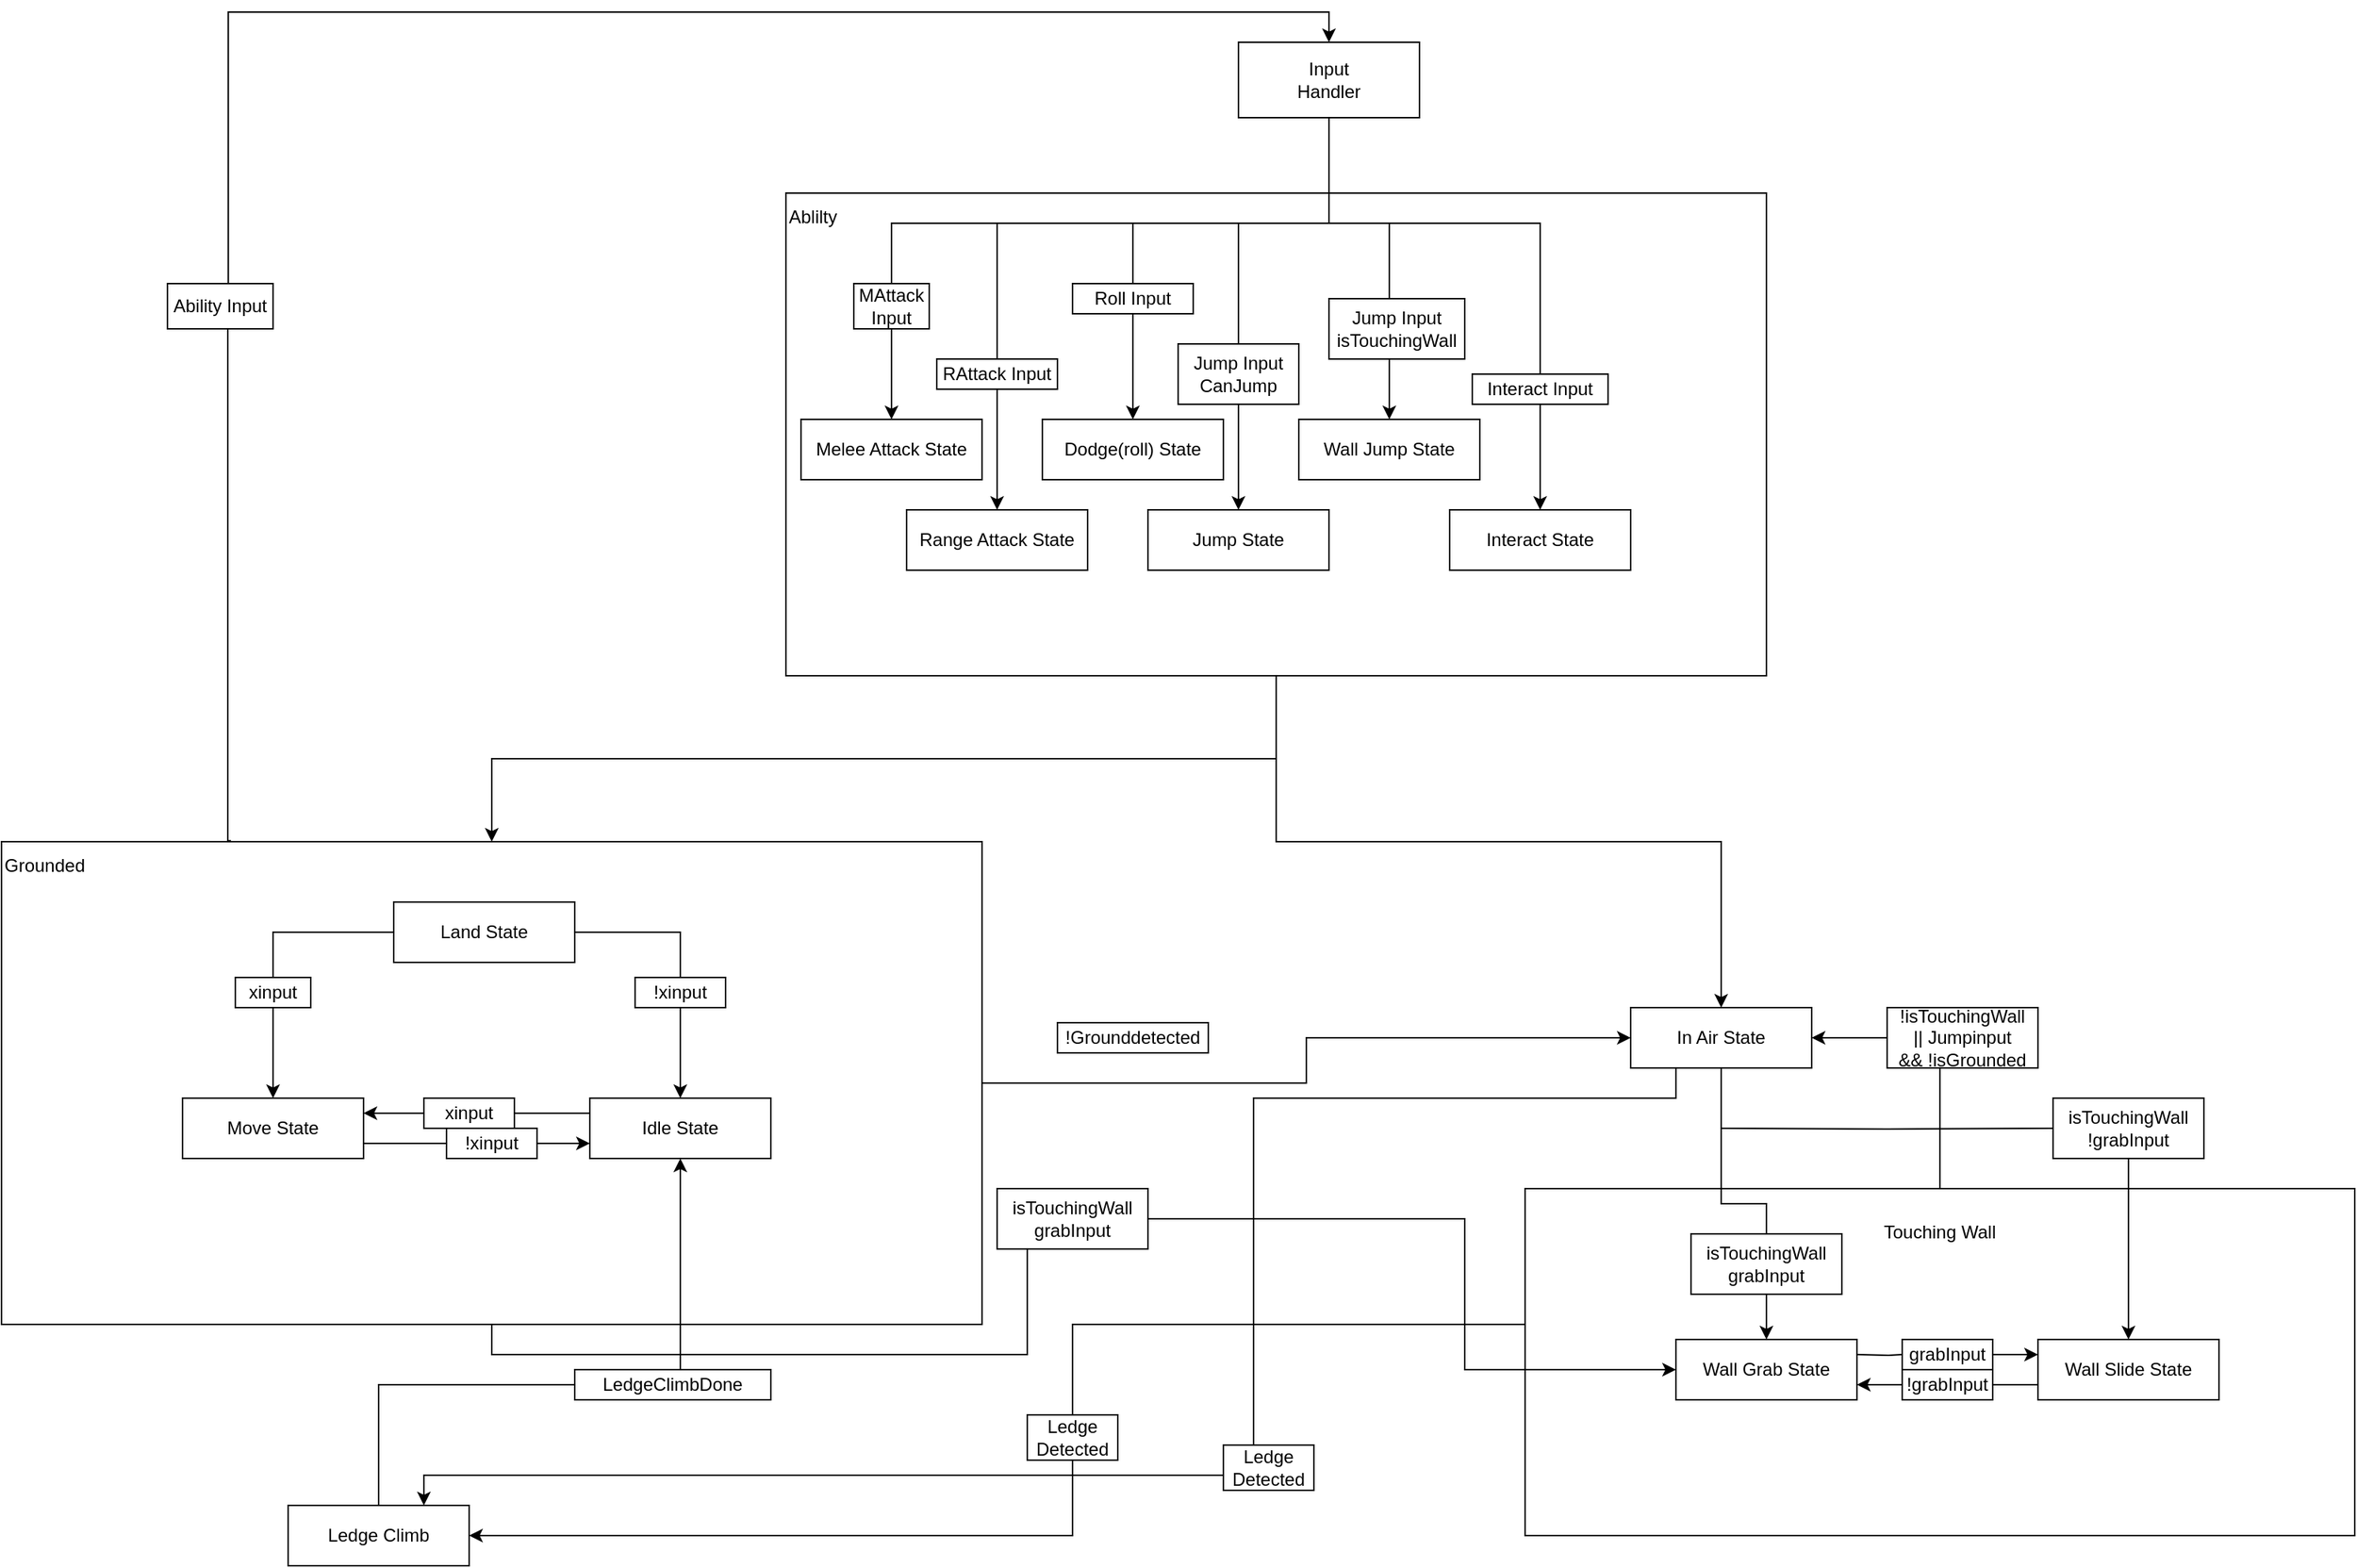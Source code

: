 <mxfile version="16.6.6" type="github">
  <diagram id="kgpKYQtTHZ0yAKxKKP6v" name="Page-1">
    <mxGraphModel dx="3060" dy="2040" grid="1" gridSize="10" guides="1" tooltips="1" connect="1" arrows="1" fold="1" page="1" pageScale="1" pageWidth="850" pageHeight="1100" math="0" shadow="0">
      <root>
        <mxCell id="0" />
        <mxCell id="1" parent="0" />
        <mxCell id="ZkCUXuL7nQXjn9q8b8uW-62" style="edgeStyle=orthogonalEdgeStyle;rounded=0;orthogonalLoop=1;jettySize=auto;html=0;entryX=1;entryY=0.5;entryDx=0;entryDy=0;" edge="1" parent="1" source="ZkCUXuL7nQXjn9q8b8uW-47" target="ZkCUXuL7nQXjn9q8b8uW-50">
          <mxGeometry relative="1" as="geometry">
            <Array as="points">
              <mxPoint x="560" y="910" />
              <mxPoint x="560" y="1050" />
            </Array>
          </mxGeometry>
        </mxCell>
        <mxCell id="ZkCUXuL7nQXjn9q8b8uW-77" style="edgeStyle=orthogonalEdgeStyle;rounded=0;orthogonalLoop=1;jettySize=auto;html=0;entryX=1;entryY=0.5;entryDx=0;entryDy=0;" edge="1" parent="1" source="ZkCUXuL7nQXjn9q8b8uW-47" target="ZkCUXuL7nQXjn9q8b8uW-28">
          <mxGeometry relative="1" as="geometry" />
        </mxCell>
        <mxCell id="ZkCUXuL7nQXjn9q8b8uW-47" value="Touching Wall&lt;br&gt;&lt;br&gt;&lt;br&gt;&lt;br&gt;&lt;br&gt;&lt;br&gt;&lt;br&gt;&lt;br&gt;&lt;br&gt;&lt;br&gt;&lt;br&gt;&lt;br&gt;&lt;br&gt;" style="rounded=0;whiteSpace=wrap;html=1;" vertex="1" parent="1">
          <mxGeometry x="860" y="820" width="550" height="230" as="geometry" />
        </mxCell>
        <mxCell id="ZkCUXuL7nQXjn9q8b8uW-29" style="edgeStyle=orthogonalEdgeStyle;rounded=0;orthogonalLoop=1;jettySize=auto;html=0;entryX=0.5;entryY=0;entryDx=0;entryDy=0;" edge="1" parent="1" source="ZkCUXuL7nQXjn9q8b8uW-2" target="ZkCUXuL7nQXjn9q8b8uW-28">
          <mxGeometry relative="1" as="geometry" />
        </mxCell>
        <mxCell id="ZkCUXuL7nQXjn9q8b8uW-30" style="edgeStyle=orthogonalEdgeStyle;rounded=0;orthogonalLoop=1;jettySize=auto;html=0;" edge="1" parent="1" source="ZkCUXuL7nQXjn9q8b8uW-2" target="ZkCUXuL7nQXjn9q8b8uW-24">
          <mxGeometry relative="1" as="geometry">
            <mxPoint x="440" y="550" as="targetPoint" />
          </mxGeometry>
        </mxCell>
        <mxCell id="ZkCUXuL7nQXjn9q8b8uW-2" value="&lt;div&gt;&lt;span&gt;Ablilty&lt;/span&gt;&lt;/div&gt;&lt;br&gt;&lt;br&gt;&lt;br&gt;&lt;br&gt;&lt;br&gt;&lt;br&gt;&lt;br&gt;&lt;br&gt;&lt;div&gt;&lt;br&gt;&lt;/div&gt;&lt;div&gt;&lt;br&gt;&lt;/div&gt;&lt;div&gt;&lt;br&gt;&lt;/div&gt;&lt;div&gt;&lt;br&gt;&lt;/div&gt;&lt;div&gt;&lt;br&gt;&lt;/div&gt;&lt;div&gt;&lt;br&gt;&lt;/div&gt;&lt;div&gt;&lt;br&gt;&lt;/div&gt;&lt;div&gt;&lt;br&gt;&lt;/div&gt;&lt;div&gt;&lt;br&gt;&lt;/div&gt;&lt;div&gt;&lt;br&gt;&lt;/div&gt;&lt;div&gt;&lt;br&gt;&lt;/div&gt;&lt;div&gt;&lt;br&gt;&lt;/div&gt;" style="rounded=0;whiteSpace=wrap;html=1;align=left;" vertex="1" parent="1">
          <mxGeometry x="370" y="160" width="650" height="320" as="geometry" />
        </mxCell>
        <mxCell id="ZkCUXuL7nQXjn9q8b8uW-9" value="" style="edgeStyle=orthogonalEdgeStyle;rounded=0;orthogonalLoop=1;jettySize=auto;entryX=0.5;entryY=0;entryDx=0;entryDy=0;align=right;labelPosition=left;verticalLabelPosition=top;verticalAlign=bottom;textDirection=ltr;" edge="1" parent="1" source="ZkCUXuL7nQXjn9q8b8uW-1" target="ZkCUXuL7nQXjn9q8b8uW-3">
          <mxGeometry relative="1" as="geometry">
            <Array as="points">
              <mxPoint x="730" y="180" />
              <mxPoint x="440" y="180" />
            </Array>
          </mxGeometry>
        </mxCell>
        <mxCell id="ZkCUXuL7nQXjn9q8b8uW-10" style="edgeStyle=orthogonalEdgeStyle;rounded=0;orthogonalLoop=1;jettySize=auto;html=1;exitX=0.5;exitY=1;exitDx=0;exitDy=0;entryX=0.5;entryY=0;entryDx=0;entryDy=0;" edge="1" parent="1" source="ZkCUXuL7nQXjn9q8b8uW-1" target="ZkCUXuL7nQXjn9q8b8uW-5">
          <mxGeometry relative="1" as="geometry">
            <Array as="points">
              <mxPoint x="730" y="180" />
              <mxPoint x="600" y="180" />
            </Array>
          </mxGeometry>
        </mxCell>
        <mxCell id="ZkCUXuL7nQXjn9q8b8uW-11" style="edgeStyle=orthogonalEdgeStyle;rounded=0;orthogonalLoop=1;jettySize=auto;html=1;" edge="1" parent="1" source="ZkCUXuL7nQXjn9q8b8uW-1" target="ZkCUXuL7nQXjn9q8b8uW-7">
          <mxGeometry relative="1" as="geometry">
            <Array as="points">
              <mxPoint x="730" y="180" />
              <mxPoint x="770" y="180" />
            </Array>
          </mxGeometry>
        </mxCell>
        <mxCell id="ZkCUXuL7nQXjn9q8b8uW-12" style="edgeStyle=orthogonalEdgeStyle;rounded=0;orthogonalLoop=1;jettySize=auto;html=1;entryX=0.5;entryY=0;entryDx=0;entryDy=0;" edge="1" parent="1" source="ZkCUXuL7nQXjn9q8b8uW-1" target="ZkCUXuL7nQXjn9q8b8uW-8">
          <mxGeometry relative="1" as="geometry">
            <Array as="points">
              <mxPoint x="730" y="180" />
              <mxPoint x="870" y="180" />
            </Array>
          </mxGeometry>
        </mxCell>
        <mxCell id="ZkCUXuL7nQXjn9q8b8uW-13" style="edgeStyle=orthogonalEdgeStyle;rounded=0;orthogonalLoop=1;jettySize=auto;html=1;" edge="1" parent="1" source="ZkCUXuL7nQXjn9q8b8uW-1" target="ZkCUXuL7nQXjn9q8b8uW-6">
          <mxGeometry relative="1" as="geometry">
            <Array as="points">
              <mxPoint x="730" y="180" />
              <mxPoint x="670" y="180" />
            </Array>
          </mxGeometry>
        </mxCell>
        <mxCell id="ZkCUXuL7nQXjn9q8b8uW-14" style="edgeStyle=orthogonalEdgeStyle;rounded=0;orthogonalLoop=1;jettySize=auto;html=1;" edge="1" parent="1" source="ZkCUXuL7nQXjn9q8b8uW-1" target="ZkCUXuL7nQXjn9q8b8uW-4">
          <mxGeometry relative="1" as="geometry">
            <Array as="points">
              <mxPoint x="730" y="180" />
              <mxPoint x="510" y="180" />
            </Array>
          </mxGeometry>
        </mxCell>
        <mxCell id="ZkCUXuL7nQXjn9q8b8uW-1" value="Input&lt;br&gt;Handler" style="rounded=0;whiteSpace=wrap;html=1;" vertex="1" parent="1">
          <mxGeometry x="670" y="60" width="120" height="50" as="geometry" />
        </mxCell>
        <mxCell id="ZkCUXuL7nQXjn9q8b8uW-3" value="Melee Attack State" style="rounded=0;whiteSpace=wrap;html=1;" vertex="1" parent="1">
          <mxGeometry x="380" y="310" width="120" height="40" as="geometry" />
        </mxCell>
        <mxCell id="ZkCUXuL7nQXjn9q8b8uW-4" value="Range Attack State" style="rounded=0;whiteSpace=wrap;html=1;" vertex="1" parent="1">
          <mxGeometry x="450" y="370" width="120" height="40" as="geometry" />
        </mxCell>
        <mxCell id="ZkCUXuL7nQXjn9q8b8uW-5" value="Dodge(roll) State" style="rounded=0;whiteSpace=wrap;html=1;" vertex="1" parent="1">
          <mxGeometry x="540" y="310" width="120" height="40" as="geometry" />
        </mxCell>
        <mxCell id="ZkCUXuL7nQXjn9q8b8uW-6" value="Jump State" style="rounded=0;whiteSpace=wrap;html=1;" vertex="1" parent="1">
          <mxGeometry x="610" y="370" width="120" height="40" as="geometry" />
        </mxCell>
        <mxCell id="ZkCUXuL7nQXjn9q8b8uW-7" value="Wall Jump State" style="rounded=0;whiteSpace=wrap;html=1;" vertex="1" parent="1">
          <mxGeometry x="710" y="310" width="120" height="40" as="geometry" />
        </mxCell>
        <mxCell id="ZkCUXuL7nQXjn9q8b8uW-8" value="Interact State" style="rounded=0;whiteSpace=wrap;html=1;" vertex="1" parent="1">
          <mxGeometry x="810" y="370" width="120" height="40" as="geometry" />
        </mxCell>
        <mxCell id="ZkCUXuL7nQXjn9q8b8uW-15" value="MAttack Input" style="rounded=0;whiteSpace=wrap;html=1;" vertex="1" parent="1">
          <mxGeometry x="415" y="220" width="50" height="30" as="geometry" />
        </mxCell>
        <mxCell id="ZkCUXuL7nQXjn9q8b8uW-18" value="RAttack Input" style="rounded=0;whiteSpace=wrap;html=1;" vertex="1" parent="1">
          <mxGeometry x="470" y="270" width="80" height="20" as="geometry" />
        </mxCell>
        <mxCell id="ZkCUXuL7nQXjn9q8b8uW-20" value="Roll Input" style="rounded=0;whiteSpace=wrap;html=1;" vertex="1" parent="1">
          <mxGeometry x="560" y="220" width="80" height="20" as="geometry" />
        </mxCell>
        <mxCell id="ZkCUXuL7nQXjn9q8b8uW-21" value="Jump Input&lt;br&gt;CanJump" style="rounded=0;whiteSpace=wrap;html=1;" vertex="1" parent="1">
          <mxGeometry x="630" y="260" width="80" height="40" as="geometry" />
        </mxCell>
        <mxCell id="ZkCUXuL7nQXjn9q8b8uW-22" value="Jump Input&lt;br&gt;isTouchingWall" style="rounded=0;whiteSpace=wrap;html=1;" vertex="1" parent="1">
          <mxGeometry x="730" y="230" width="90" height="40" as="geometry" />
        </mxCell>
        <mxCell id="ZkCUXuL7nQXjn9q8b8uW-23" value="Interact Input" style="rounded=0;whiteSpace=wrap;html=1;" vertex="1" parent="1">
          <mxGeometry x="825" y="280" width="90" height="20" as="geometry" />
        </mxCell>
        <mxCell id="ZkCUXuL7nQXjn9q8b8uW-31" style="edgeStyle=orthogonalEdgeStyle;rounded=0;orthogonalLoop=1;jettySize=auto;html=0;entryX=0.5;entryY=0;entryDx=0;entryDy=0;exitX=0.576;exitY=0;exitDx=0;exitDy=0;startArrow=none;exitPerimeter=0;" edge="1" parent="1" source="ZkCUXuL7nQXjn9q8b8uW-32" target="ZkCUXuL7nQXjn9q8b8uW-1">
          <mxGeometry relative="1" as="geometry">
            <Array as="points">
              <mxPoint y="40" />
              <mxPoint x="730" y="40" />
            </Array>
          </mxGeometry>
        </mxCell>
        <mxCell id="ZkCUXuL7nQXjn9q8b8uW-45" style="edgeStyle=orthogonalEdgeStyle;rounded=0;orthogonalLoop=1;jettySize=auto;html=0;entryX=0;entryY=0.5;entryDx=0;entryDy=0;" edge="1" parent="1" source="ZkCUXuL7nQXjn9q8b8uW-24" target="ZkCUXuL7nQXjn9q8b8uW-28">
          <mxGeometry relative="1" as="geometry" />
        </mxCell>
        <mxCell id="ZkCUXuL7nQXjn9q8b8uW-69" style="edgeStyle=orthogonalEdgeStyle;rounded=0;orthogonalLoop=1;jettySize=auto;html=0;entryX=0;entryY=0.5;entryDx=0;entryDy=0;exitX=0.5;exitY=1;exitDx=0;exitDy=0;" edge="1" parent="1" source="ZkCUXuL7nQXjn9q8b8uW-24" target="ZkCUXuL7nQXjn9q8b8uW-48">
          <mxGeometry relative="1" as="geometry">
            <Array as="points">
              <mxPoint x="175" y="930" />
              <mxPoint x="530" y="930" />
              <mxPoint x="530" y="840" />
              <mxPoint x="820" y="840" />
              <mxPoint x="820" y="940" />
            </Array>
          </mxGeometry>
        </mxCell>
        <mxCell id="ZkCUXuL7nQXjn9q8b8uW-24" value="&lt;div&gt;Grounded&lt;/div&gt;&lt;div&gt;&lt;br&gt;&lt;/div&gt;&lt;div&gt;&lt;br&gt;&lt;/div&gt;&lt;div&gt;&lt;br&gt;&lt;/div&gt;&lt;div&gt;&lt;br&gt;&lt;/div&gt;&lt;div&gt;&lt;br&gt;&lt;/div&gt;&lt;div&gt;&lt;br&gt;&lt;/div&gt;&lt;div&gt;&lt;br&gt;&lt;/div&gt;&lt;div&gt;&lt;br&gt;&lt;/div&gt;&lt;div&gt;&lt;br&gt;&lt;/div&gt;&lt;div&gt;&lt;br&gt;&lt;/div&gt;&lt;div&gt;&lt;br&gt;&lt;/div&gt;&lt;div&gt;&lt;br&gt;&lt;/div&gt;&lt;div&gt;&lt;br&gt;&lt;/div&gt;&lt;div&gt;&lt;br&gt;&lt;/div&gt;&lt;div&gt;&lt;br&gt;&lt;/div&gt;&lt;div&gt;&lt;br&gt;&lt;/div&gt;&lt;div&gt;&lt;br&gt;&lt;/div&gt;&lt;div&gt;&lt;br&gt;&lt;/div&gt;&lt;div&gt;&lt;br&gt;&lt;/div&gt;&lt;div&gt;&lt;br&gt;&lt;/div&gt;" style="rounded=0;whiteSpace=wrap;html=1;align=left;" vertex="1" parent="1">
          <mxGeometry x="-150" y="590" width="650" height="320" as="geometry" />
        </mxCell>
        <mxCell id="ZkCUXuL7nQXjn9q8b8uW-36" style="edgeStyle=orthogonalEdgeStyle;rounded=0;orthogonalLoop=1;jettySize=auto;html=0;entryX=0;entryY=0.75;entryDx=0;entryDy=0;startArrow=none;" edge="1" parent="1" source="ZkCUXuL7nQXjn9q8b8uW-39" target="ZkCUXuL7nQXjn9q8b8uW-26">
          <mxGeometry relative="1" as="geometry">
            <Array as="points">
              <mxPoint x="130" y="790" />
              <mxPoint x="130" y="790" />
            </Array>
          </mxGeometry>
        </mxCell>
        <mxCell id="ZkCUXuL7nQXjn9q8b8uW-25" value="Move State" style="rounded=0;whiteSpace=wrap;html=1;" vertex="1" parent="1">
          <mxGeometry x="-30" y="760" width="120" height="40" as="geometry" />
        </mxCell>
        <mxCell id="ZkCUXuL7nQXjn9q8b8uW-35" style="edgeStyle=orthogonalEdgeStyle;rounded=0;orthogonalLoop=1;jettySize=auto;html=0;exitX=0;exitY=0.25;exitDx=0;exitDy=0;startArrow=none;" edge="1" parent="1" source="ZkCUXuL7nQXjn9q8b8uW-37">
          <mxGeometry relative="1" as="geometry">
            <mxPoint x="90" y="770" as="targetPoint" />
            <Array as="points">
              <mxPoint x="130" y="770" />
            </Array>
          </mxGeometry>
        </mxCell>
        <mxCell id="ZkCUXuL7nQXjn9q8b8uW-26" value="Idle State" style="rounded=0;whiteSpace=wrap;html=1;" vertex="1" parent="1">
          <mxGeometry x="240" y="760" width="120" height="40" as="geometry" />
        </mxCell>
        <mxCell id="ZkCUXuL7nQXjn9q8b8uW-41" style="edgeStyle=orthogonalEdgeStyle;rounded=0;orthogonalLoop=1;jettySize=auto;html=0;entryX=0.5;entryY=0;entryDx=0;entryDy=0;" edge="1" parent="1" source="ZkCUXuL7nQXjn9q8b8uW-27" target="ZkCUXuL7nQXjn9q8b8uW-25">
          <mxGeometry relative="1" as="geometry" />
        </mxCell>
        <mxCell id="ZkCUXuL7nQXjn9q8b8uW-42" style="edgeStyle=orthogonalEdgeStyle;rounded=0;orthogonalLoop=1;jettySize=auto;html=0;" edge="1" parent="1" source="ZkCUXuL7nQXjn9q8b8uW-27" target="ZkCUXuL7nQXjn9q8b8uW-26">
          <mxGeometry relative="1" as="geometry" />
        </mxCell>
        <mxCell id="ZkCUXuL7nQXjn9q8b8uW-27" value="Land State" style="rounded=0;whiteSpace=wrap;html=1;" vertex="1" parent="1">
          <mxGeometry x="110" y="630" width="120" height="40" as="geometry" />
        </mxCell>
        <mxCell id="ZkCUXuL7nQXjn9q8b8uW-51" style="edgeStyle=orthogonalEdgeStyle;rounded=0;orthogonalLoop=1;jettySize=auto;html=0;" edge="1" parent="1" source="ZkCUXuL7nQXjn9q8b8uW-28" target="ZkCUXuL7nQXjn9q8b8uW-48">
          <mxGeometry relative="1" as="geometry" />
        </mxCell>
        <mxCell id="ZkCUXuL7nQXjn9q8b8uW-52" style="edgeStyle=orthogonalEdgeStyle;rounded=0;orthogonalLoop=1;jettySize=auto;html=0;startArrow=none;" edge="1" parent="1" source="ZkCUXuL7nQXjn9q8b8uW-53" target="ZkCUXuL7nQXjn9q8b8uW-49">
          <mxGeometry relative="1" as="geometry">
            <mxPoint x="990" y="780" as="sourcePoint" />
          </mxGeometry>
        </mxCell>
        <mxCell id="ZkCUXuL7nQXjn9q8b8uW-75" style="edgeStyle=orthogonalEdgeStyle;rounded=0;orthogonalLoop=1;jettySize=auto;html=0;entryX=0.75;entryY=0;entryDx=0;entryDy=0;" edge="1" parent="1" source="ZkCUXuL7nQXjn9q8b8uW-28" target="ZkCUXuL7nQXjn9q8b8uW-50">
          <mxGeometry relative="1" as="geometry">
            <Array as="points">
              <mxPoint x="960" y="760" />
              <mxPoint x="680" y="760" />
              <mxPoint x="680" y="1010" />
              <mxPoint x="130" y="1010" />
            </Array>
          </mxGeometry>
        </mxCell>
        <mxCell id="ZkCUXuL7nQXjn9q8b8uW-28" value="In Air State" style="rounded=0;whiteSpace=wrap;html=1;" vertex="1" parent="1">
          <mxGeometry x="930" y="700" width="120" height="40" as="geometry" />
        </mxCell>
        <mxCell id="ZkCUXuL7nQXjn9q8b8uW-32" value="Ability Input" style="rounded=0;whiteSpace=wrap;html=1;" vertex="1" parent="1">
          <mxGeometry x="-40" y="220" width="70" height="30" as="geometry" />
        </mxCell>
        <mxCell id="ZkCUXuL7nQXjn9q8b8uW-33" value="" style="edgeStyle=orthogonalEdgeStyle;rounded=0;orthogonalLoop=1;jettySize=auto;html=0;entryX=0.5;entryY=1;entryDx=0;entryDy=0;exitX=0.234;exitY=-0.002;exitDx=0;exitDy=0;endArrow=none;exitPerimeter=0;" edge="1" parent="1" source="ZkCUXuL7nQXjn9q8b8uW-24" target="ZkCUXuL7nQXjn9q8b8uW-32">
          <mxGeometry relative="1" as="geometry">
            <mxPoint x="12.5" y="590.0" as="sourcePoint" />
            <mxPoint x="730" y="60" as="targetPoint" />
            <Array as="points">
              <mxPoint y="589" />
              <mxPoint y="250" />
            </Array>
          </mxGeometry>
        </mxCell>
        <mxCell id="ZkCUXuL7nQXjn9q8b8uW-37" value="xinput" style="rounded=0;whiteSpace=wrap;html=1;" vertex="1" parent="1">
          <mxGeometry x="130" y="760" width="60" height="20" as="geometry" />
        </mxCell>
        <mxCell id="ZkCUXuL7nQXjn9q8b8uW-38" value="" style="edgeStyle=orthogonalEdgeStyle;rounded=0;orthogonalLoop=1;jettySize=auto;html=0;exitX=0;exitY=0.25;exitDx=0;exitDy=0;endArrow=none;" edge="1" parent="1" source="ZkCUXuL7nQXjn9q8b8uW-26" target="ZkCUXuL7nQXjn9q8b8uW-37">
          <mxGeometry relative="1" as="geometry">
            <mxPoint x="240" y="770" as="sourcePoint" />
            <mxPoint x="90" y="770" as="targetPoint" />
          </mxGeometry>
        </mxCell>
        <mxCell id="ZkCUXuL7nQXjn9q8b8uW-39" value="!xinput" style="rounded=0;whiteSpace=wrap;html=1;" vertex="1" parent="1">
          <mxGeometry x="145" y="780" width="60" height="20" as="geometry" />
        </mxCell>
        <mxCell id="ZkCUXuL7nQXjn9q8b8uW-40" value="" style="edgeStyle=orthogonalEdgeStyle;rounded=0;orthogonalLoop=1;jettySize=auto;html=0;endArrow=none;" edge="1" parent="1" source="ZkCUXuL7nQXjn9q8b8uW-25">
          <mxGeometry relative="1" as="geometry">
            <mxPoint x="90" y="790.022" as="sourcePoint" />
            <mxPoint x="140" y="790" as="targetPoint" />
            <Array as="points">
              <mxPoint x="100" y="790" />
              <mxPoint x="100" y="790" />
            </Array>
          </mxGeometry>
        </mxCell>
        <mxCell id="ZkCUXuL7nQXjn9q8b8uW-43" value="xinput" style="rounded=0;whiteSpace=wrap;html=1;" vertex="1" parent="1">
          <mxGeometry x="5" y="680" width="50" height="20" as="geometry" />
        </mxCell>
        <mxCell id="ZkCUXuL7nQXjn9q8b8uW-44" value="!xinput" style="rounded=0;whiteSpace=wrap;html=1;" vertex="1" parent="1">
          <mxGeometry x="270" y="680" width="60" height="20" as="geometry" />
        </mxCell>
        <mxCell id="ZkCUXuL7nQXjn9q8b8uW-46" value="!Grounddetected" style="rounded=0;whiteSpace=wrap;html=1;" vertex="1" parent="1">
          <mxGeometry x="550" y="710" width="100" height="20" as="geometry" />
        </mxCell>
        <mxCell id="ZkCUXuL7nQXjn9q8b8uW-56" style="edgeStyle=orthogonalEdgeStyle;rounded=0;orthogonalLoop=1;jettySize=auto;html=0;startArrow=none;" edge="1" parent="1" source="ZkCUXuL7nQXjn9q8b8uW-58">
          <mxGeometry relative="1" as="geometry">
            <mxPoint x="1080" y="930" as="sourcePoint" />
            <mxPoint x="1200" y="930" as="targetPoint" />
          </mxGeometry>
        </mxCell>
        <mxCell id="ZkCUXuL7nQXjn9q8b8uW-48" value="Wall Grab State" style="rounded=0;whiteSpace=wrap;html=1;" vertex="1" parent="1">
          <mxGeometry x="960" y="920" width="120" height="40" as="geometry" />
        </mxCell>
        <mxCell id="ZkCUXuL7nQXjn9q8b8uW-57" style="edgeStyle=orthogonalEdgeStyle;rounded=0;orthogonalLoop=1;jettySize=auto;html=0;exitX=0;exitY=0.75;exitDx=0;exitDy=0;entryX=1;entryY=0.75;entryDx=0;entryDy=0;startArrow=none;" edge="1" parent="1" source="ZkCUXuL7nQXjn9q8b8uW-60" target="ZkCUXuL7nQXjn9q8b8uW-48">
          <mxGeometry relative="1" as="geometry">
            <Array as="points">
              <mxPoint x="1110" y="950" />
            </Array>
          </mxGeometry>
        </mxCell>
        <mxCell id="ZkCUXuL7nQXjn9q8b8uW-49" value="Wall Slide State" style="rounded=0;whiteSpace=wrap;html=1;" vertex="1" parent="1">
          <mxGeometry x="1200" y="920" width="120" height="40" as="geometry" />
        </mxCell>
        <mxCell id="ZkCUXuL7nQXjn9q8b8uW-64" style="edgeStyle=orthogonalEdgeStyle;rounded=0;orthogonalLoop=1;jettySize=auto;html=0;startArrow=none;" edge="1" parent="1" target="ZkCUXuL7nQXjn9q8b8uW-26">
          <mxGeometry relative="1" as="geometry">
            <mxPoint x="300" y="950" as="sourcePoint" />
            <Array as="points">
              <mxPoint x="300" y="930" />
            </Array>
          </mxGeometry>
        </mxCell>
        <mxCell id="ZkCUXuL7nQXjn9q8b8uW-50" value="Ledge Climb" style="rounded=0;whiteSpace=wrap;html=1;" vertex="1" parent="1">
          <mxGeometry x="40" y="1030" width="120" height="40" as="geometry" />
        </mxCell>
        <mxCell id="ZkCUXuL7nQXjn9q8b8uW-53" value="isTouchingWall&lt;br&gt;!grabInput" style="rounded=0;whiteSpace=wrap;html=1;" vertex="1" parent="1">
          <mxGeometry x="1210" y="760" width="100" height="40" as="geometry" />
        </mxCell>
        <mxCell id="ZkCUXuL7nQXjn9q8b8uW-54" value="" style="edgeStyle=orthogonalEdgeStyle;rounded=0;orthogonalLoop=1;jettySize=auto;html=0;endArrow=none;" edge="1" parent="1" target="ZkCUXuL7nQXjn9q8b8uW-53">
          <mxGeometry relative="1" as="geometry">
            <mxPoint x="990" y="780" as="sourcePoint" />
            <mxPoint x="1260.053" y="920" as="targetPoint" />
          </mxGeometry>
        </mxCell>
        <mxCell id="ZkCUXuL7nQXjn9q8b8uW-55" value="isTouchingWall&lt;br&gt;grabInput" style="rounded=0;whiteSpace=wrap;html=1;" vertex="1" parent="1">
          <mxGeometry x="970" y="850" width="100" height="40" as="geometry" />
        </mxCell>
        <mxCell id="ZkCUXuL7nQXjn9q8b8uW-58" value="grabInput" style="rounded=0;whiteSpace=wrap;html=1;" vertex="1" parent="1">
          <mxGeometry x="1110" y="920" width="60" height="20" as="geometry" />
        </mxCell>
        <mxCell id="ZkCUXuL7nQXjn9q8b8uW-59" value="" style="edgeStyle=orthogonalEdgeStyle;rounded=0;orthogonalLoop=1;jettySize=auto;html=0;endArrow=none;" edge="1" parent="1" target="ZkCUXuL7nQXjn9q8b8uW-58">
          <mxGeometry relative="1" as="geometry">
            <mxPoint x="1080" y="930" as="sourcePoint" />
            <mxPoint x="1200" y="930" as="targetPoint" />
          </mxGeometry>
        </mxCell>
        <mxCell id="ZkCUXuL7nQXjn9q8b8uW-60" value="!grabInput" style="rounded=0;whiteSpace=wrap;html=1;" vertex="1" parent="1">
          <mxGeometry x="1110" y="940" width="60" height="20" as="geometry" />
        </mxCell>
        <mxCell id="ZkCUXuL7nQXjn9q8b8uW-61" value="" style="edgeStyle=orthogonalEdgeStyle;rounded=0;orthogonalLoop=1;jettySize=auto;html=0;exitX=0;exitY=0.75;exitDx=0;exitDy=0;entryX=1;entryY=0.75;entryDx=0;entryDy=0;endArrow=none;" edge="1" parent="1" source="ZkCUXuL7nQXjn9q8b8uW-49" target="ZkCUXuL7nQXjn9q8b8uW-60">
          <mxGeometry relative="1" as="geometry">
            <mxPoint x="1200" y="950" as="sourcePoint" />
            <mxPoint x="1080" y="950" as="targetPoint" />
          </mxGeometry>
        </mxCell>
        <mxCell id="ZkCUXuL7nQXjn9q8b8uW-63" value="Ledge Detected" style="rounded=0;whiteSpace=wrap;html=1;" vertex="1" parent="1">
          <mxGeometry x="530" y="970" width="60" height="30" as="geometry" />
        </mxCell>
        <mxCell id="ZkCUXuL7nQXjn9q8b8uW-65" value="LedgeClimbDone" style="rounded=0;whiteSpace=wrap;html=1;" vertex="1" parent="1">
          <mxGeometry x="230" y="940" width="130" height="20" as="geometry" />
        </mxCell>
        <mxCell id="ZkCUXuL7nQXjn9q8b8uW-66" value="" style="edgeStyle=orthogonalEdgeStyle;rounded=0;orthogonalLoop=1;jettySize=auto;html=0;exitX=0.5;exitY=0;exitDx=0;exitDy=0;endArrow=none;" edge="1" parent="1" source="ZkCUXuL7nQXjn9q8b8uW-50" target="ZkCUXuL7nQXjn9q8b8uW-65">
          <mxGeometry relative="1" as="geometry">
            <mxPoint x="100" y="1030" as="sourcePoint" />
            <mxPoint x="300" y="800" as="targetPoint" />
            <Array as="points">
              <mxPoint x="100" y="950" />
              <mxPoint x="300" y="950" />
              <mxPoint x="300" y="940" />
            </Array>
          </mxGeometry>
        </mxCell>
        <mxCell id="ZkCUXuL7nQXjn9q8b8uW-70" value="isTouchingWall&lt;br&gt;grabInput" style="rounded=0;whiteSpace=wrap;html=1;" vertex="1" parent="1">
          <mxGeometry x="510" y="820" width="100" height="40" as="geometry" />
        </mxCell>
        <mxCell id="ZkCUXuL7nQXjn9q8b8uW-76" value="Ledge Detected" style="rounded=0;whiteSpace=wrap;html=1;" vertex="1" parent="1">
          <mxGeometry x="660" y="990" width="60" height="30" as="geometry" />
        </mxCell>
        <mxCell id="ZkCUXuL7nQXjn9q8b8uW-78" value="!isTouchingWall&lt;br&gt;|| Jumpinput&lt;br&gt;&amp;amp;&amp;amp; !isGrounded" style="rounded=0;whiteSpace=wrap;html=1;" vertex="1" parent="1">
          <mxGeometry x="1100" y="700" width="100" height="40" as="geometry" />
        </mxCell>
      </root>
    </mxGraphModel>
  </diagram>
</mxfile>
